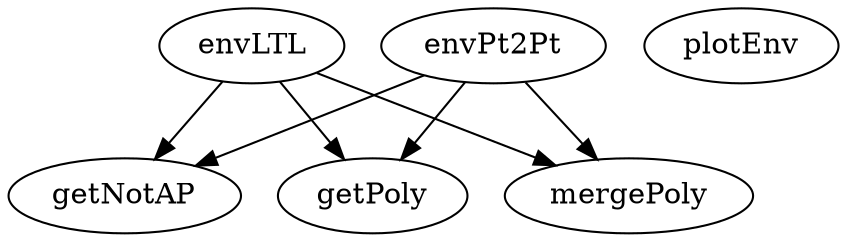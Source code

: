 /* Created by mdot for Matlab */
digraph m2html {
  envLTL -> getNotAP;
  envLTL -> getPoly;
  envLTL -> mergePoly;
  envPt2Pt -> getNotAP;
  envPt2Pt -> getPoly;
  envPt2Pt -> mergePoly;

  envLTL [URL="envLTL.html"];
  envPt2Pt [URL="envPt2Pt.html"];
  getNotAP [URL="getNotAP.html"];
  getPoly [URL="getPoly.html"];
  mergePoly [URL="mergePoly.html"];
  plotEnv [URL="plotEnv.html"];
}